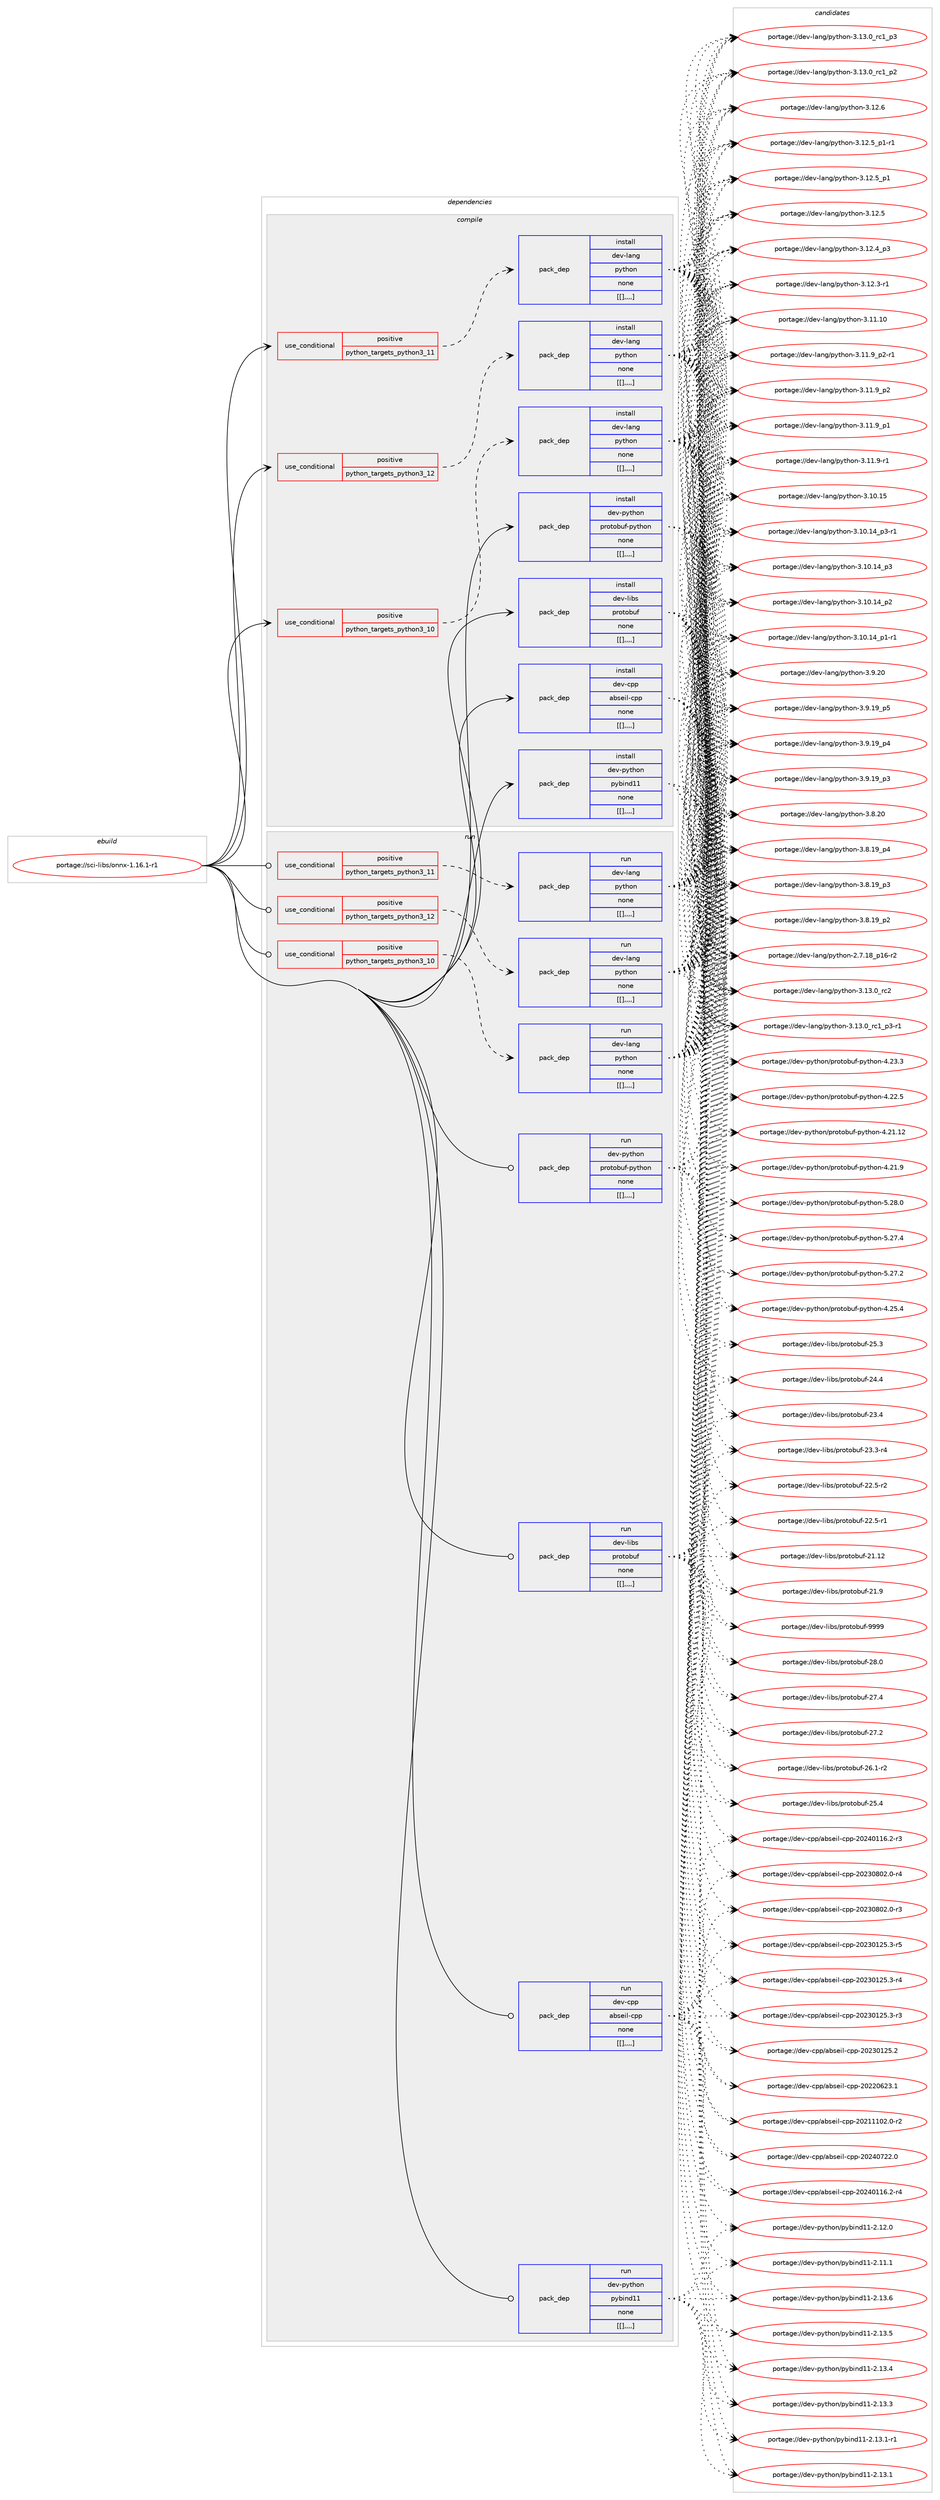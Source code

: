 digraph prolog {

# *************
# Graph options
# *************

newrank=true;
concentrate=true;
compound=true;
graph [rankdir=LR,fontname=Helvetica,fontsize=10,ranksep=1.5];#, ranksep=2.5, nodesep=0.2];
edge  [arrowhead=vee];
node  [fontname=Helvetica,fontsize=10];

# **********
# The ebuild
# **********

subgraph cluster_leftcol {
color=gray;
label=<<i>ebuild</i>>;
id [label="portage://sci-libs/onnx-1.16.1-r1", color=red, width=4, href="../sci-libs/onnx-1.16.1-r1.svg"];
}

# ****************
# The dependencies
# ****************

subgraph cluster_midcol {
color=gray;
label=<<i>dependencies</i>>;
subgraph cluster_compile {
fillcolor="#eeeeee";
style=filled;
label=<<i>compile</i>>;
subgraph cond110954 {
dependency420277 [label=<<TABLE BORDER="0" CELLBORDER="1" CELLSPACING="0" CELLPADDING="4"><TR><TD ROWSPAN="3" CELLPADDING="10">use_conditional</TD></TR><TR><TD>positive</TD></TR><TR><TD>python_targets_python3_10</TD></TR></TABLE>>, shape=none, color=red];
subgraph pack306315 {
dependency420278 [label=<<TABLE BORDER="0" CELLBORDER="1" CELLSPACING="0" CELLPADDING="4" WIDTH="220"><TR><TD ROWSPAN="6" CELLPADDING="30">pack_dep</TD></TR><TR><TD WIDTH="110">install</TD></TR><TR><TD>dev-lang</TD></TR><TR><TD>python</TD></TR><TR><TD>none</TD></TR><TR><TD>[[],,,,]</TD></TR></TABLE>>, shape=none, color=blue];
}
dependency420277:e -> dependency420278:w [weight=20,style="dashed",arrowhead="vee"];
}
id:e -> dependency420277:w [weight=20,style="solid",arrowhead="vee"];
subgraph cond110955 {
dependency420279 [label=<<TABLE BORDER="0" CELLBORDER="1" CELLSPACING="0" CELLPADDING="4"><TR><TD ROWSPAN="3" CELLPADDING="10">use_conditional</TD></TR><TR><TD>positive</TD></TR><TR><TD>python_targets_python3_11</TD></TR></TABLE>>, shape=none, color=red];
subgraph pack306316 {
dependency420280 [label=<<TABLE BORDER="0" CELLBORDER="1" CELLSPACING="0" CELLPADDING="4" WIDTH="220"><TR><TD ROWSPAN="6" CELLPADDING="30">pack_dep</TD></TR><TR><TD WIDTH="110">install</TD></TR><TR><TD>dev-lang</TD></TR><TR><TD>python</TD></TR><TR><TD>none</TD></TR><TR><TD>[[],,,,]</TD></TR></TABLE>>, shape=none, color=blue];
}
dependency420279:e -> dependency420280:w [weight=20,style="dashed",arrowhead="vee"];
}
id:e -> dependency420279:w [weight=20,style="solid",arrowhead="vee"];
subgraph cond110956 {
dependency420281 [label=<<TABLE BORDER="0" CELLBORDER="1" CELLSPACING="0" CELLPADDING="4"><TR><TD ROWSPAN="3" CELLPADDING="10">use_conditional</TD></TR><TR><TD>positive</TD></TR><TR><TD>python_targets_python3_12</TD></TR></TABLE>>, shape=none, color=red];
subgraph pack306317 {
dependency420282 [label=<<TABLE BORDER="0" CELLBORDER="1" CELLSPACING="0" CELLPADDING="4" WIDTH="220"><TR><TD ROWSPAN="6" CELLPADDING="30">pack_dep</TD></TR><TR><TD WIDTH="110">install</TD></TR><TR><TD>dev-lang</TD></TR><TR><TD>python</TD></TR><TR><TD>none</TD></TR><TR><TD>[[],,,,]</TD></TR></TABLE>>, shape=none, color=blue];
}
dependency420281:e -> dependency420282:w [weight=20,style="dashed",arrowhead="vee"];
}
id:e -> dependency420281:w [weight=20,style="solid",arrowhead="vee"];
subgraph pack306318 {
dependency420283 [label=<<TABLE BORDER="0" CELLBORDER="1" CELLSPACING="0" CELLPADDING="4" WIDTH="220"><TR><TD ROWSPAN="6" CELLPADDING="30">pack_dep</TD></TR><TR><TD WIDTH="110">install</TD></TR><TR><TD>dev-cpp</TD></TR><TR><TD>abseil-cpp</TD></TR><TR><TD>none</TD></TR><TR><TD>[[],,,,]</TD></TR></TABLE>>, shape=none, color=blue];
}
id:e -> dependency420283:w [weight=20,style="solid",arrowhead="vee"];
subgraph pack306319 {
dependency420284 [label=<<TABLE BORDER="0" CELLBORDER="1" CELLSPACING="0" CELLPADDING="4" WIDTH="220"><TR><TD ROWSPAN="6" CELLPADDING="30">pack_dep</TD></TR><TR><TD WIDTH="110">install</TD></TR><TR><TD>dev-libs</TD></TR><TR><TD>protobuf</TD></TR><TR><TD>none</TD></TR><TR><TD>[[],,,,]</TD></TR></TABLE>>, shape=none, color=blue];
}
id:e -> dependency420284:w [weight=20,style="solid",arrowhead="vee"];
subgraph pack306320 {
dependency420285 [label=<<TABLE BORDER="0" CELLBORDER="1" CELLSPACING="0" CELLPADDING="4" WIDTH="220"><TR><TD ROWSPAN="6" CELLPADDING="30">pack_dep</TD></TR><TR><TD WIDTH="110">install</TD></TR><TR><TD>dev-python</TD></TR><TR><TD>protobuf-python</TD></TR><TR><TD>none</TD></TR><TR><TD>[[],,,,]</TD></TR></TABLE>>, shape=none, color=blue];
}
id:e -> dependency420285:w [weight=20,style="solid",arrowhead="vee"];
subgraph pack306321 {
dependency420286 [label=<<TABLE BORDER="0" CELLBORDER="1" CELLSPACING="0" CELLPADDING="4" WIDTH="220"><TR><TD ROWSPAN="6" CELLPADDING="30">pack_dep</TD></TR><TR><TD WIDTH="110">install</TD></TR><TR><TD>dev-python</TD></TR><TR><TD>pybind11</TD></TR><TR><TD>none</TD></TR><TR><TD>[[],,,,]</TD></TR></TABLE>>, shape=none, color=blue];
}
id:e -> dependency420286:w [weight=20,style="solid",arrowhead="vee"];
}
subgraph cluster_compileandrun {
fillcolor="#eeeeee";
style=filled;
label=<<i>compile and run</i>>;
}
subgraph cluster_run {
fillcolor="#eeeeee";
style=filled;
label=<<i>run</i>>;
subgraph cond110957 {
dependency420287 [label=<<TABLE BORDER="0" CELLBORDER="1" CELLSPACING="0" CELLPADDING="4"><TR><TD ROWSPAN="3" CELLPADDING="10">use_conditional</TD></TR><TR><TD>positive</TD></TR><TR><TD>python_targets_python3_10</TD></TR></TABLE>>, shape=none, color=red];
subgraph pack306322 {
dependency420288 [label=<<TABLE BORDER="0" CELLBORDER="1" CELLSPACING="0" CELLPADDING="4" WIDTH="220"><TR><TD ROWSPAN="6" CELLPADDING="30">pack_dep</TD></TR><TR><TD WIDTH="110">run</TD></TR><TR><TD>dev-lang</TD></TR><TR><TD>python</TD></TR><TR><TD>none</TD></TR><TR><TD>[[],,,,]</TD></TR></TABLE>>, shape=none, color=blue];
}
dependency420287:e -> dependency420288:w [weight=20,style="dashed",arrowhead="vee"];
}
id:e -> dependency420287:w [weight=20,style="solid",arrowhead="odot"];
subgraph cond110958 {
dependency420289 [label=<<TABLE BORDER="0" CELLBORDER="1" CELLSPACING="0" CELLPADDING="4"><TR><TD ROWSPAN="3" CELLPADDING="10">use_conditional</TD></TR><TR><TD>positive</TD></TR><TR><TD>python_targets_python3_11</TD></TR></TABLE>>, shape=none, color=red];
subgraph pack306323 {
dependency420290 [label=<<TABLE BORDER="0" CELLBORDER="1" CELLSPACING="0" CELLPADDING="4" WIDTH="220"><TR><TD ROWSPAN="6" CELLPADDING="30">pack_dep</TD></TR><TR><TD WIDTH="110">run</TD></TR><TR><TD>dev-lang</TD></TR><TR><TD>python</TD></TR><TR><TD>none</TD></TR><TR><TD>[[],,,,]</TD></TR></TABLE>>, shape=none, color=blue];
}
dependency420289:e -> dependency420290:w [weight=20,style="dashed",arrowhead="vee"];
}
id:e -> dependency420289:w [weight=20,style="solid",arrowhead="odot"];
subgraph cond110959 {
dependency420291 [label=<<TABLE BORDER="0" CELLBORDER="1" CELLSPACING="0" CELLPADDING="4"><TR><TD ROWSPAN="3" CELLPADDING="10">use_conditional</TD></TR><TR><TD>positive</TD></TR><TR><TD>python_targets_python3_12</TD></TR></TABLE>>, shape=none, color=red];
subgraph pack306324 {
dependency420292 [label=<<TABLE BORDER="0" CELLBORDER="1" CELLSPACING="0" CELLPADDING="4" WIDTH="220"><TR><TD ROWSPAN="6" CELLPADDING="30">pack_dep</TD></TR><TR><TD WIDTH="110">run</TD></TR><TR><TD>dev-lang</TD></TR><TR><TD>python</TD></TR><TR><TD>none</TD></TR><TR><TD>[[],,,,]</TD></TR></TABLE>>, shape=none, color=blue];
}
dependency420291:e -> dependency420292:w [weight=20,style="dashed",arrowhead="vee"];
}
id:e -> dependency420291:w [weight=20,style="solid",arrowhead="odot"];
subgraph pack306325 {
dependency420293 [label=<<TABLE BORDER="0" CELLBORDER="1" CELLSPACING="0" CELLPADDING="4" WIDTH="220"><TR><TD ROWSPAN="6" CELLPADDING="30">pack_dep</TD></TR><TR><TD WIDTH="110">run</TD></TR><TR><TD>dev-cpp</TD></TR><TR><TD>abseil-cpp</TD></TR><TR><TD>none</TD></TR><TR><TD>[[],,,,]</TD></TR></TABLE>>, shape=none, color=blue];
}
id:e -> dependency420293:w [weight=20,style="solid",arrowhead="odot"];
subgraph pack306326 {
dependency420294 [label=<<TABLE BORDER="0" CELLBORDER="1" CELLSPACING="0" CELLPADDING="4" WIDTH="220"><TR><TD ROWSPAN="6" CELLPADDING="30">pack_dep</TD></TR><TR><TD WIDTH="110">run</TD></TR><TR><TD>dev-libs</TD></TR><TR><TD>protobuf</TD></TR><TR><TD>none</TD></TR><TR><TD>[[],,,,]</TD></TR></TABLE>>, shape=none, color=blue];
}
id:e -> dependency420294:w [weight=20,style="solid",arrowhead="odot"];
subgraph pack306327 {
dependency420295 [label=<<TABLE BORDER="0" CELLBORDER="1" CELLSPACING="0" CELLPADDING="4" WIDTH="220"><TR><TD ROWSPAN="6" CELLPADDING="30">pack_dep</TD></TR><TR><TD WIDTH="110">run</TD></TR><TR><TD>dev-python</TD></TR><TR><TD>protobuf-python</TD></TR><TR><TD>none</TD></TR><TR><TD>[[],,,,]</TD></TR></TABLE>>, shape=none, color=blue];
}
id:e -> dependency420295:w [weight=20,style="solid",arrowhead="odot"];
subgraph pack306328 {
dependency420296 [label=<<TABLE BORDER="0" CELLBORDER="1" CELLSPACING="0" CELLPADDING="4" WIDTH="220"><TR><TD ROWSPAN="6" CELLPADDING="30">pack_dep</TD></TR><TR><TD WIDTH="110">run</TD></TR><TR><TD>dev-python</TD></TR><TR><TD>pybind11</TD></TR><TR><TD>none</TD></TR><TR><TD>[[],,,,]</TD></TR></TABLE>>, shape=none, color=blue];
}
id:e -> dependency420296:w [weight=20,style="solid",arrowhead="odot"];
}
}

# **************
# The candidates
# **************

subgraph cluster_choices {
rank=same;
color=gray;
label=<<i>candidates</i>>;

subgraph choice306315 {
color=black;
nodesep=1;
choice10010111845108971101034711212111610411111045514649514648951149950 [label="portage://dev-lang/python-3.13.0_rc2", color=red, width=4,href="../dev-lang/python-3.13.0_rc2.svg"];
choice1001011184510897110103471121211161041111104551464951464895114994995112514511449 [label="portage://dev-lang/python-3.13.0_rc1_p3-r1", color=red, width=4,href="../dev-lang/python-3.13.0_rc1_p3-r1.svg"];
choice100101118451089711010347112121116104111110455146495146489511499499511251 [label="portage://dev-lang/python-3.13.0_rc1_p3", color=red, width=4,href="../dev-lang/python-3.13.0_rc1_p3.svg"];
choice100101118451089711010347112121116104111110455146495146489511499499511250 [label="portage://dev-lang/python-3.13.0_rc1_p2", color=red, width=4,href="../dev-lang/python-3.13.0_rc1_p2.svg"];
choice10010111845108971101034711212111610411111045514649504654 [label="portage://dev-lang/python-3.12.6", color=red, width=4,href="../dev-lang/python-3.12.6.svg"];
choice1001011184510897110103471121211161041111104551464950465395112494511449 [label="portage://dev-lang/python-3.12.5_p1-r1", color=red, width=4,href="../dev-lang/python-3.12.5_p1-r1.svg"];
choice100101118451089711010347112121116104111110455146495046539511249 [label="portage://dev-lang/python-3.12.5_p1", color=red, width=4,href="../dev-lang/python-3.12.5_p1.svg"];
choice10010111845108971101034711212111610411111045514649504653 [label="portage://dev-lang/python-3.12.5", color=red, width=4,href="../dev-lang/python-3.12.5.svg"];
choice100101118451089711010347112121116104111110455146495046529511251 [label="portage://dev-lang/python-3.12.4_p3", color=red, width=4,href="../dev-lang/python-3.12.4_p3.svg"];
choice100101118451089711010347112121116104111110455146495046514511449 [label="portage://dev-lang/python-3.12.3-r1", color=red, width=4,href="../dev-lang/python-3.12.3-r1.svg"];
choice1001011184510897110103471121211161041111104551464949464948 [label="portage://dev-lang/python-3.11.10", color=red, width=4,href="../dev-lang/python-3.11.10.svg"];
choice1001011184510897110103471121211161041111104551464949465795112504511449 [label="portage://dev-lang/python-3.11.9_p2-r1", color=red, width=4,href="../dev-lang/python-3.11.9_p2-r1.svg"];
choice100101118451089711010347112121116104111110455146494946579511250 [label="portage://dev-lang/python-3.11.9_p2", color=red, width=4,href="../dev-lang/python-3.11.9_p2.svg"];
choice100101118451089711010347112121116104111110455146494946579511249 [label="portage://dev-lang/python-3.11.9_p1", color=red, width=4,href="../dev-lang/python-3.11.9_p1.svg"];
choice100101118451089711010347112121116104111110455146494946574511449 [label="portage://dev-lang/python-3.11.9-r1", color=red, width=4,href="../dev-lang/python-3.11.9-r1.svg"];
choice1001011184510897110103471121211161041111104551464948464953 [label="portage://dev-lang/python-3.10.15", color=red, width=4,href="../dev-lang/python-3.10.15.svg"];
choice100101118451089711010347112121116104111110455146494846495295112514511449 [label="portage://dev-lang/python-3.10.14_p3-r1", color=red, width=4,href="../dev-lang/python-3.10.14_p3-r1.svg"];
choice10010111845108971101034711212111610411111045514649484649529511251 [label="portage://dev-lang/python-3.10.14_p3", color=red, width=4,href="../dev-lang/python-3.10.14_p3.svg"];
choice10010111845108971101034711212111610411111045514649484649529511250 [label="portage://dev-lang/python-3.10.14_p2", color=red, width=4,href="../dev-lang/python-3.10.14_p2.svg"];
choice100101118451089711010347112121116104111110455146494846495295112494511449 [label="portage://dev-lang/python-3.10.14_p1-r1", color=red, width=4,href="../dev-lang/python-3.10.14_p1-r1.svg"];
choice10010111845108971101034711212111610411111045514657465048 [label="portage://dev-lang/python-3.9.20", color=red, width=4,href="../dev-lang/python-3.9.20.svg"];
choice100101118451089711010347112121116104111110455146574649579511253 [label="portage://dev-lang/python-3.9.19_p5", color=red, width=4,href="../dev-lang/python-3.9.19_p5.svg"];
choice100101118451089711010347112121116104111110455146574649579511252 [label="portage://dev-lang/python-3.9.19_p4", color=red, width=4,href="../dev-lang/python-3.9.19_p4.svg"];
choice100101118451089711010347112121116104111110455146574649579511251 [label="portage://dev-lang/python-3.9.19_p3", color=red, width=4,href="../dev-lang/python-3.9.19_p3.svg"];
choice10010111845108971101034711212111610411111045514656465048 [label="portage://dev-lang/python-3.8.20", color=red, width=4,href="../dev-lang/python-3.8.20.svg"];
choice100101118451089711010347112121116104111110455146564649579511252 [label="portage://dev-lang/python-3.8.19_p4", color=red, width=4,href="../dev-lang/python-3.8.19_p4.svg"];
choice100101118451089711010347112121116104111110455146564649579511251 [label="portage://dev-lang/python-3.8.19_p3", color=red, width=4,href="../dev-lang/python-3.8.19_p3.svg"];
choice100101118451089711010347112121116104111110455146564649579511250 [label="portage://dev-lang/python-3.8.19_p2", color=red, width=4,href="../dev-lang/python-3.8.19_p2.svg"];
choice100101118451089711010347112121116104111110455046554649569511249544511450 [label="portage://dev-lang/python-2.7.18_p16-r2", color=red, width=4,href="../dev-lang/python-2.7.18_p16-r2.svg"];
dependency420278:e -> choice10010111845108971101034711212111610411111045514649514648951149950:w [style=dotted,weight="100"];
dependency420278:e -> choice1001011184510897110103471121211161041111104551464951464895114994995112514511449:w [style=dotted,weight="100"];
dependency420278:e -> choice100101118451089711010347112121116104111110455146495146489511499499511251:w [style=dotted,weight="100"];
dependency420278:e -> choice100101118451089711010347112121116104111110455146495146489511499499511250:w [style=dotted,weight="100"];
dependency420278:e -> choice10010111845108971101034711212111610411111045514649504654:w [style=dotted,weight="100"];
dependency420278:e -> choice1001011184510897110103471121211161041111104551464950465395112494511449:w [style=dotted,weight="100"];
dependency420278:e -> choice100101118451089711010347112121116104111110455146495046539511249:w [style=dotted,weight="100"];
dependency420278:e -> choice10010111845108971101034711212111610411111045514649504653:w [style=dotted,weight="100"];
dependency420278:e -> choice100101118451089711010347112121116104111110455146495046529511251:w [style=dotted,weight="100"];
dependency420278:e -> choice100101118451089711010347112121116104111110455146495046514511449:w [style=dotted,weight="100"];
dependency420278:e -> choice1001011184510897110103471121211161041111104551464949464948:w [style=dotted,weight="100"];
dependency420278:e -> choice1001011184510897110103471121211161041111104551464949465795112504511449:w [style=dotted,weight="100"];
dependency420278:e -> choice100101118451089711010347112121116104111110455146494946579511250:w [style=dotted,weight="100"];
dependency420278:e -> choice100101118451089711010347112121116104111110455146494946579511249:w [style=dotted,weight="100"];
dependency420278:e -> choice100101118451089711010347112121116104111110455146494946574511449:w [style=dotted,weight="100"];
dependency420278:e -> choice1001011184510897110103471121211161041111104551464948464953:w [style=dotted,weight="100"];
dependency420278:e -> choice100101118451089711010347112121116104111110455146494846495295112514511449:w [style=dotted,weight="100"];
dependency420278:e -> choice10010111845108971101034711212111610411111045514649484649529511251:w [style=dotted,weight="100"];
dependency420278:e -> choice10010111845108971101034711212111610411111045514649484649529511250:w [style=dotted,weight="100"];
dependency420278:e -> choice100101118451089711010347112121116104111110455146494846495295112494511449:w [style=dotted,weight="100"];
dependency420278:e -> choice10010111845108971101034711212111610411111045514657465048:w [style=dotted,weight="100"];
dependency420278:e -> choice100101118451089711010347112121116104111110455146574649579511253:w [style=dotted,weight="100"];
dependency420278:e -> choice100101118451089711010347112121116104111110455146574649579511252:w [style=dotted,weight="100"];
dependency420278:e -> choice100101118451089711010347112121116104111110455146574649579511251:w [style=dotted,weight="100"];
dependency420278:e -> choice10010111845108971101034711212111610411111045514656465048:w [style=dotted,weight="100"];
dependency420278:e -> choice100101118451089711010347112121116104111110455146564649579511252:w [style=dotted,weight="100"];
dependency420278:e -> choice100101118451089711010347112121116104111110455146564649579511251:w [style=dotted,weight="100"];
dependency420278:e -> choice100101118451089711010347112121116104111110455146564649579511250:w [style=dotted,weight="100"];
dependency420278:e -> choice100101118451089711010347112121116104111110455046554649569511249544511450:w [style=dotted,weight="100"];
}
subgraph choice306316 {
color=black;
nodesep=1;
choice10010111845108971101034711212111610411111045514649514648951149950 [label="portage://dev-lang/python-3.13.0_rc2", color=red, width=4,href="../dev-lang/python-3.13.0_rc2.svg"];
choice1001011184510897110103471121211161041111104551464951464895114994995112514511449 [label="portage://dev-lang/python-3.13.0_rc1_p3-r1", color=red, width=4,href="../dev-lang/python-3.13.0_rc1_p3-r1.svg"];
choice100101118451089711010347112121116104111110455146495146489511499499511251 [label="portage://dev-lang/python-3.13.0_rc1_p3", color=red, width=4,href="../dev-lang/python-3.13.0_rc1_p3.svg"];
choice100101118451089711010347112121116104111110455146495146489511499499511250 [label="portage://dev-lang/python-3.13.0_rc1_p2", color=red, width=4,href="../dev-lang/python-3.13.0_rc1_p2.svg"];
choice10010111845108971101034711212111610411111045514649504654 [label="portage://dev-lang/python-3.12.6", color=red, width=4,href="../dev-lang/python-3.12.6.svg"];
choice1001011184510897110103471121211161041111104551464950465395112494511449 [label="portage://dev-lang/python-3.12.5_p1-r1", color=red, width=4,href="../dev-lang/python-3.12.5_p1-r1.svg"];
choice100101118451089711010347112121116104111110455146495046539511249 [label="portage://dev-lang/python-3.12.5_p1", color=red, width=4,href="../dev-lang/python-3.12.5_p1.svg"];
choice10010111845108971101034711212111610411111045514649504653 [label="portage://dev-lang/python-3.12.5", color=red, width=4,href="../dev-lang/python-3.12.5.svg"];
choice100101118451089711010347112121116104111110455146495046529511251 [label="portage://dev-lang/python-3.12.4_p3", color=red, width=4,href="../dev-lang/python-3.12.4_p3.svg"];
choice100101118451089711010347112121116104111110455146495046514511449 [label="portage://dev-lang/python-3.12.3-r1", color=red, width=4,href="../dev-lang/python-3.12.3-r1.svg"];
choice1001011184510897110103471121211161041111104551464949464948 [label="portage://dev-lang/python-3.11.10", color=red, width=4,href="../dev-lang/python-3.11.10.svg"];
choice1001011184510897110103471121211161041111104551464949465795112504511449 [label="portage://dev-lang/python-3.11.9_p2-r1", color=red, width=4,href="../dev-lang/python-3.11.9_p2-r1.svg"];
choice100101118451089711010347112121116104111110455146494946579511250 [label="portage://dev-lang/python-3.11.9_p2", color=red, width=4,href="../dev-lang/python-3.11.9_p2.svg"];
choice100101118451089711010347112121116104111110455146494946579511249 [label="portage://dev-lang/python-3.11.9_p1", color=red, width=4,href="../dev-lang/python-3.11.9_p1.svg"];
choice100101118451089711010347112121116104111110455146494946574511449 [label="portage://dev-lang/python-3.11.9-r1", color=red, width=4,href="../dev-lang/python-3.11.9-r1.svg"];
choice1001011184510897110103471121211161041111104551464948464953 [label="portage://dev-lang/python-3.10.15", color=red, width=4,href="../dev-lang/python-3.10.15.svg"];
choice100101118451089711010347112121116104111110455146494846495295112514511449 [label="portage://dev-lang/python-3.10.14_p3-r1", color=red, width=4,href="../dev-lang/python-3.10.14_p3-r1.svg"];
choice10010111845108971101034711212111610411111045514649484649529511251 [label="portage://dev-lang/python-3.10.14_p3", color=red, width=4,href="../dev-lang/python-3.10.14_p3.svg"];
choice10010111845108971101034711212111610411111045514649484649529511250 [label="portage://dev-lang/python-3.10.14_p2", color=red, width=4,href="../dev-lang/python-3.10.14_p2.svg"];
choice100101118451089711010347112121116104111110455146494846495295112494511449 [label="portage://dev-lang/python-3.10.14_p1-r1", color=red, width=4,href="../dev-lang/python-3.10.14_p1-r1.svg"];
choice10010111845108971101034711212111610411111045514657465048 [label="portage://dev-lang/python-3.9.20", color=red, width=4,href="../dev-lang/python-3.9.20.svg"];
choice100101118451089711010347112121116104111110455146574649579511253 [label="portage://dev-lang/python-3.9.19_p5", color=red, width=4,href="../dev-lang/python-3.9.19_p5.svg"];
choice100101118451089711010347112121116104111110455146574649579511252 [label="portage://dev-lang/python-3.9.19_p4", color=red, width=4,href="../dev-lang/python-3.9.19_p4.svg"];
choice100101118451089711010347112121116104111110455146574649579511251 [label="portage://dev-lang/python-3.9.19_p3", color=red, width=4,href="../dev-lang/python-3.9.19_p3.svg"];
choice10010111845108971101034711212111610411111045514656465048 [label="portage://dev-lang/python-3.8.20", color=red, width=4,href="../dev-lang/python-3.8.20.svg"];
choice100101118451089711010347112121116104111110455146564649579511252 [label="portage://dev-lang/python-3.8.19_p4", color=red, width=4,href="../dev-lang/python-3.8.19_p4.svg"];
choice100101118451089711010347112121116104111110455146564649579511251 [label="portage://dev-lang/python-3.8.19_p3", color=red, width=4,href="../dev-lang/python-3.8.19_p3.svg"];
choice100101118451089711010347112121116104111110455146564649579511250 [label="portage://dev-lang/python-3.8.19_p2", color=red, width=4,href="../dev-lang/python-3.8.19_p2.svg"];
choice100101118451089711010347112121116104111110455046554649569511249544511450 [label="portage://dev-lang/python-2.7.18_p16-r2", color=red, width=4,href="../dev-lang/python-2.7.18_p16-r2.svg"];
dependency420280:e -> choice10010111845108971101034711212111610411111045514649514648951149950:w [style=dotted,weight="100"];
dependency420280:e -> choice1001011184510897110103471121211161041111104551464951464895114994995112514511449:w [style=dotted,weight="100"];
dependency420280:e -> choice100101118451089711010347112121116104111110455146495146489511499499511251:w [style=dotted,weight="100"];
dependency420280:e -> choice100101118451089711010347112121116104111110455146495146489511499499511250:w [style=dotted,weight="100"];
dependency420280:e -> choice10010111845108971101034711212111610411111045514649504654:w [style=dotted,weight="100"];
dependency420280:e -> choice1001011184510897110103471121211161041111104551464950465395112494511449:w [style=dotted,weight="100"];
dependency420280:e -> choice100101118451089711010347112121116104111110455146495046539511249:w [style=dotted,weight="100"];
dependency420280:e -> choice10010111845108971101034711212111610411111045514649504653:w [style=dotted,weight="100"];
dependency420280:e -> choice100101118451089711010347112121116104111110455146495046529511251:w [style=dotted,weight="100"];
dependency420280:e -> choice100101118451089711010347112121116104111110455146495046514511449:w [style=dotted,weight="100"];
dependency420280:e -> choice1001011184510897110103471121211161041111104551464949464948:w [style=dotted,weight="100"];
dependency420280:e -> choice1001011184510897110103471121211161041111104551464949465795112504511449:w [style=dotted,weight="100"];
dependency420280:e -> choice100101118451089711010347112121116104111110455146494946579511250:w [style=dotted,weight="100"];
dependency420280:e -> choice100101118451089711010347112121116104111110455146494946579511249:w [style=dotted,weight="100"];
dependency420280:e -> choice100101118451089711010347112121116104111110455146494946574511449:w [style=dotted,weight="100"];
dependency420280:e -> choice1001011184510897110103471121211161041111104551464948464953:w [style=dotted,weight="100"];
dependency420280:e -> choice100101118451089711010347112121116104111110455146494846495295112514511449:w [style=dotted,weight="100"];
dependency420280:e -> choice10010111845108971101034711212111610411111045514649484649529511251:w [style=dotted,weight="100"];
dependency420280:e -> choice10010111845108971101034711212111610411111045514649484649529511250:w [style=dotted,weight="100"];
dependency420280:e -> choice100101118451089711010347112121116104111110455146494846495295112494511449:w [style=dotted,weight="100"];
dependency420280:e -> choice10010111845108971101034711212111610411111045514657465048:w [style=dotted,weight="100"];
dependency420280:e -> choice100101118451089711010347112121116104111110455146574649579511253:w [style=dotted,weight="100"];
dependency420280:e -> choice100101118451089711010347112121116104111110455146574649579511252:w [style=dotted,weight="100"];
dependency420280:e -> choice100101118451089711010347112121116104111110455146574649579511251:w [style=dotted,weight="100"];
dependency420280:e -> choice10010111845108971101034711212111610411111045514656465048:w [style=dotted,weight="100"];
dependency420280:e -> choice100101118451089711010347112121116104111110455146564649579511252:w [style=dotted,weight="100"];
dependency420280:e -> choice100101118451089711010347112121116104111110455146564649579511251:w [style=dotted,weight="100"];
dependency420280:e -> choice100101118451089711010347112121116104111110455146564649579511250:w [style=dotted,weight="100"];
dependency420280:e -> choice100101118451089711010347112121116104111110455046554649569511249544511450:w [style=dotted,weight="100"];
}
subgraph choice306317 {
color=black;
nodesep=1;
choice10010111845108971101034711212111610411111045514649514648951149950 [label="portage://dev-lang/python-3.13.0_rc2", color=red, width=4,href="../dev-lang/python-3.13.0_rc2.svg"];
choice1001011184510897110103471121211161041111104551464951464895114994995112514511449 [label="portage://dev-lang/python-3.13.0_rc1_p3-r1", color=red, width=4,href="../dev-lang/python-3.13.0_rc1_p3-r1.svg"];
choice100101118451089711010347112121116104111110455146495146489511499499511251 [label="portage://dev-lang/python-3.13.0_rc1_p3", color=red, width=4,href="../dev-lang/python-3.13.0_rc1_p3.svg"];
choice100101118451089711010347112121116104111110455146495146489511499499511250 [label="portage://dev-lang/python-3.13.0_rc1_p2", color=red, width=4,href="../dev-lang/python-3.13.0_rc1_p2.svg"];
choice10010111845108971101034711212111610411111045514649504654 [label="portage://dev-lang/python-3.12.6", color=red, width=4,href="../dev-lang/python-3.12.6.svg"];
choice1001011184510897110103471121211161041111104551464950465395112494511449 [label="portage://dev-lang/python-3.12.5_p1-r1", color=red, width=4,href="../dev-lang/python-3.12.5_p1-r1.svg"];
choice100101118451089711010347112121116104111110455146495046539511249 [label="portage://dev-lang/python-3.12.5_p1", color=red, width=4,href="../dev-lang/python-3.12.5_p1.svg"];
choice10010111845108971101034711212111610411111045514649504653 [label="portage://dev-lang/python-3.12.5", color=red, width=4,href="../dev-lang/python-3.12.5.svg"];
choice100101118451089711010347112121116104111110455146495046529511251 [label="portage://dev-lang/python-3.12.4_p3", color=red, width=4,href="../dev-lang/python-3.12.4_p3.svg"];
choice100101118451089711010347112121116104111110455146495046514511449 [label="portage://dev-lang/python-3.12.3-r1", color=red, width=4,href="../dev-lang/python-3.12.3-r1.svg"];
choice1001011184510897110103471121211161041111104551464949464948 [label="portage://dev-lang/python-3.11.10", color=red, width=4,href="../dev-lang/python-3.11.10.svg"];
choice1001011184510897110103471121211161041111104551464949465795112504511449 [label="portage://dev-lang/python-3.11.9_p2-r1", color=red, width=4,href="../dev-lang/python-3.11.9_p2-r1.svg"];
choice100101118451089711010347112121116104111110455146494946579511250 [label="portage://dev-lang/python-3.11.9_p2", color=red, width=4,href="../dev-lang/python-3.11.9_p2.svg"];
choice100101118451089711010347112121116104111110455146494946579511249 [label="portage://dev-lang/python-3.11.9_p1", color=red, width=4,href="../dev-lang/python-3.11.9_p1.svg"];
choice100101118451089711010347112121116104111110455146494946574511449 [label="portage://dev-lang/python-3.11.9-r1", color=red, width=4,href="../dev-lang/python-3.11.9-r1.svg"];
choice1001011184510897110103471121211161041111104551464948464953 [label="portage://dev-lang/python-3.10.15", color=red, width=4,href="../dev-lang/python-3.10.15.svg"];
choice100101118451089711010347112121116104111110455146494846495295112514511449 [label="portage://dev-lang/python-3.10.14_p3-r1", color=red, width=4,href="../dev-lang/python-3.10.14_p3-r1.svg"];
choice10010111845108971101034711212111610411111045514649484649529511251 [label="portage://dev-lang/python-3.10.14_p3", color=red, width=4,href="../dev-lang/python-3.10.14_p3.svg"];
choice10010111845108971101034711212111610411111045514649484649529511250 [label="portage://dev-lang/python-3.10.14_p2", color=red, width=4,href="../dev-lang/python-3.10.14_p2.svg"];
choice100101118451089711010347112121116104111110455146494846495295112494511449 [label="portage://dev-lang/python-3.10.14_p1-r1", color=red, width=4,href="../dev-lang/python-3.10.14_p1-r1.svg"];
choice10010111845108971101034711212111610411111045514657465048 [label="portage://dev-lang/python-3.9.20", color=red, width=4,href="../dev-lang/python-3.9.20.svg"];
choice100101118451089711010347112121116104111110455146574649579511253 [label="portage://dev-lang/python-3.9.19_p5", color=red, width=4,href="../dev-lang/python-3.9.19_p5.svg"];
choice100101118451089711010347112121116104111110455146574649579511252 [label="portage://dev-lang/python-3.9.19_p4", color=red, width=4,href="../dev-lang/python-3.9.19_p4.svg"];
choice100101118451089711010347112121116104111110455146574649579511251 [label="portage://dev-lang/python-3.9.19_p3", color=red, width=4,href="../dev-lang/python-3.9.19_p3.svg"];
choice10010111845108971101034711212111610411111045514656465048 [label="portage://dev-lang/python-3.8.20", color=red, width=4,href="../dev-lang/python-3.8.20.svg"];
choice100101118451089711010347112121116104111110455146564649579511252 [label="portage://dev-lang/python-3.8.19_p4", color=red, width=4,href="../dev-lang/python-3.8.19_p4.svg"];
choice100101118451089711010347112121116104111110455146564649579511251 [label="portage://dev-lang/python-3.8.19_p3", color=red, width=4,href="../dev-lang/python-3.8.19_p3.svg"];
choice100101118451089711010347112121116104111110455146564649579511250 [label="portage://dev-lang/python-3.8.19_p2", color=red, width=4,href="../dev-lang/python-3.8.19_p2.svg"];
choice100101118451089711010347112121116104111110455046554649569511249544511450 [label="portage://dev-lang/python-2.7.18_p16-r2", color=red, width=4,href="../dev-lang/python-2.7.18_p16-r2.svg"];
dependency420282:e -> choice10010111845108971101034711212111610411111045514649514648951149950:w [style=dotted,weight="100"];
dependency420282:e -> choice1001011184510897110103471121211161041111104551464951464895114994995112514511449:w [style=dotted,weight="100"];
dependency420282:e -> choice100101118451089711010347112121116104111110455146495146489511499499511251:w [style=dotted,weight="100"];
dependency420282:e -> choice100101118451089711010347112121116104111110455146495146489511499499511250:w [style=dotted,weight="100"];
dependency420282:e -> choice10010111845108971101034711212111610411111045514649504654:w [style=dotted,weight="100"];
dependency420282:e -> choice1001011184510897110103471121211161041111104551464950465395112494511449:w [style=dotted,weight="100"];
dependency420282:e -> choice100101118451089711010347112121116104111110455146495046539511249:w [style=dotted,weight="100"];
dependency420282:e -> choice10010111845108971101034711212111610411111045514649504653:w [style=dotted,weight="100"];
dependency420282:e -> choice100101118451089711010347112121116104111110455146495046529511251:w [style=dotted,weight="100"];
dependency420282:e -> choice100101118451089711010347112121116104111110455146495046514511449:w [style=dotted,weight="100"];
dependency420282:e -> choice1001011184510897110103471121211161041111104551464949464948:w [style=dotted,weight="100"];
dependency420282:e -> choice1001011184510897110103471121211161041111104551464949465795112504511449:w [style=dotted,weight="100"];
dependency420282:e -> choice100101118451089711010347112121116104111110455146494946579511250:w [style=dotted,weight="100"];
dependency420282:e -> choice100101118451089711010347112121116104111110455146494946579511249:w [style=dotted,weight="100"];
dependency420282:e -> choice100101118451089711010347112121116104111110455146494946574511449:w [style=dotted,weight="100"];
dependency420282:e -> choice1001011184510897110103471121211161041111104551464948464953:w [style=dotted,weight="100"];
dependency420282:e -> choice100101118451089711010347112121116104111110455146494846495295112514511449:w [style=dotted,weight="100"];
dependency420282:e -> choice10010111845108971101034711212111610411111045514649484649529511251:w [style=dotted,weight="100"];
dependency420282:e -> choice10010111845108971101034711212111610411111045514649484649529511250:w [style=dotted,weight="100"];
dependency420282:e -> choice100101118451089711010347112121116104111110455146494846495295112494511449:w [style=dotted,weight="100"];
dependency420282:e -> choice10010111845108971101034711212111610411111045514657465048:w [style=dotted,weight="100"];
dependency420282:e -> choice100101118451089711010347112121116104111110455146574649579511253:w [style=dotted,weight="100"];
dependency420282:e -> choice100101118451089711010347112121116104111110455146574649579511252:w [style=dotted,weight="100"];
dependency420282:e -> choice100101118451089711010347112121116104111110455146574649579511251:w [style=dotted,weight="100"];
dependency420282:e -> choice10010111845108971101034711212111610411111045514656465048:w [style=dotted,weight="100"];
dependency420282:e -> choice100101118451089711010347112121116104111110455146564649579511252:w [style=dotted,weight="100"];
dependency420282:e -> choice100101118451089711010347112121116104111110455146564649579511251:w [style=dotted,weight="100"];
dependency420282:e -> choice100101118451089711010347112121116104111110455146564649579511250:w [style=dotted,weight="100"];
dependency420282:e -> choice100101118451089711010347112121116104111110455046554649569511249544511450:w [style=dotted,weight="100"];
}
subgraph choice306318 {
color=black;
nodesep=1;
choice100101118459911211247979811510110510845991121124550485052485550504648 [label="portage://dev-cpp/abseil-cpp-20240722.0", color=red, width=4,href="../dev-cpp/abseil-cpp-20240722.0.svg"];
choice1001011184599112112479798115101105108459911211245504850524849495446504511452 [label="portage://dev-cpp/abseil-cpp-20240116.2-r4", color=red, width=4,href="../dev-cpp/abseil-cpp-20240116.2-r4.svg"];
choice1001011184599112112479798115101105108459911211245504850524849495446504511451 [label="portage://dev-cpp/abseil-cpp-20240116.2-r3", color=red, width=4,href="../dev-cpp/abseil-cpp-20240116.2-r3.svg"];
choice1001011184599112112479798115101105108459911211245504850514856485046484511452 [label="portage://dev-cpp/abseil-cpp-20230802.0-r4", color=red, width=4,href="../dev-cpp/abseil-cpp-20230802.0-r4.svg"];
choice1001011184599112112479798115101105108459911211245504850514856485046484511451 [label="portage://dev-cpp/abseil-cpp-20230802.0-r3", color=red, width=4,href="../dev-cpp/abseil-cpp-20230802.0-r3.svg"];
choice1001011184599112112479798115101105108459911211245504850514849505346514511453 [label="portage://dev-cpp/abseil-cpp-20230125.3-r5", color=red, width=4,href="../dev-cpp/abseil-cpp-20230125.3-r5.svg"];
choice1001011184599112112479798115101105108459911211245504850514849505346514511452 [label="portage://dev-cpp/abseil-cpp-20230125.3-r4", color=red, width=4,href="../dev-cpp/abseil-cpp-20230125.3-r4.svg"];
choice1001011184599112112479798115101105108459911211245504850514849505346514511451 [label="portage://dev-cpp/abseil-cpp-20230125.3-r3", color=red, width=4,href="../dev-cpp/abseil-cpp-20230125.3-r3.svg"];
choice100101118459911211247979811510110510845991121124550485051484950534650 [label="portage://dev-cpp/abseil-cpp-20230125.2", color=red, width=4,href="../dev-cpp/abseil-cpp-20230125.2.svg"];
choice100101118459911211247979811510110510845991121124550485050485450514649 [label="portage://dev-cpp/abseil-cpp-20220623.1", color=red, width=4,href="../dev-cpp/abseil-cpp-20220623.1.svg"];
choice1001011184599112112479798115101105108459911211245504850494949485046484511450 [label="portage://dev-cpp/abseil-cpp-20211102.0-r2", color=red, width=4,href="../dev-cpp/abseil-cpp-20211102.0-r2.svg"];
dependency420283:e -> choice100101118459911211247979811510110510845991121124550485052485550504648:w [style=dotted,weight="100"];
dependency420283:e -> choice1001011184599112112479798115101105108459911211245504850524849495446504511452:w [style=dotted,weight="100"];
dependency420283:e -> choice1001011184599112112479798115101105108459911211245504850524849495446504511451:w [style=dotted,weight="100"];
dependency420283:e -> choice1001011184599112112479798115101105108459911211245504850514856485046484511452:w [style=dotted,weight="100"];
dependency420283:e -> choice1001011184599112112479798115101105108459911211245504850514856485046484511451:w [style=dotted,weight="100"];
dependency420283:e -> choice1001011184599112112479798115101105108459911211245504850514849505346514511453:w [style=dotted,weight="100"];
dependency420283:e -> choice1001011184599112112479798115101105108459911211245504850514849505346514511452:w [style=dotted,weight="100"];
dependency420283:e -> choice1001011184599112112479798115101105108459911211245504850514849505346514511451:w [style=dotted,weight="100"];
dependency420283:e -> choice100101118459911211247979811510110510845991121124550485051484950534650:w [style=dotted,weight="100"];
dependency420283:e -> choice100101118459911211247979811510110510845991121124550485050485450514649:w [style=dotted,weight="100"];
dependency420283:e -> choice1001011184599112112479798115101105108459911211245504850494949485046484511450:w [style=dotted,weight="100"];
}
subgraph choice306319 {
color=black;
nodesep=1;
choice100101118451081059811547112114111116111981171024557575757 [label="portage://dev-libs/protobuf-9999", color=red, width=4,href="../dev-libs/protobuf-9999.svg"];
choice100101118451081059811547112114111116111981171024550564648 [label="portage://dev-libs/protobuf-28.0", color=red, width=4,href="../dev-libs/protobuf-28.0.svg"];
choice100101118451081059811547112114111116111981171024550554652 [label="portage://dev-libs/protobuf-27.4", color=red, width=4,href="../dev-libs/protobuf-27.4.svg"];
choice100101118451081059811547112114111116111981171024550554650 [label="portage://dev-libs/protobuf-27.2", color=red, width=4,href="../dev-libs/protobuf-27.2.svg"];
choice1001011184510810598115471121141111161119811710245505446494511450 [label="portage://dev-libs/protobuf-26.1-r2", color=red, width=4,href="../dev-libs/protobuf-26.1-r2.svg"];
choice100101118451081059811547112114111116111981171024550534652 [label="portage://dev-libs/protobuf-25.4", color=red, width=4,href="../dev-libs/protobuf-25.4.svg"];
choice100101118451081059811547112114111116111981171024550534651 [label="portage://dev-libs/protobuf-25.3", color=red, width=4,href="../dev-libs/protobuf-25.3.svg"];
choice100101118451081059811547112114111116111981171024550524652 [label="portage://dev-libs/protobuf-24.4", color=red, width=4,href="../dev-libs/protobuf-24.4.svg"];
choice100101118451081059811547112114111116111981171024550514652 [label="portage://dev-libs/protobuf-23.4", color=red, width=4,href="../dev-libs/protobuf-23.4.svg"];
choice1001011184510810598115471121141111161119811710245505146514511452 [label="portage://dev-libs/protobuf-23.3-r4", color=red, width=4,href="../dev-libs/protobuf-23.3-r4.svg"];
choice1001011184510810598115471121141111161119811710245505046534511450 [label="portage://dev-libs/protobuf-22.5-r2", color=red, width=4,href="../dev-libs/protobuf-22.5-r2.svg"];
choice1001011184510810598115471121141111161119811710245505046534511449 [label="portage://dev-libs/protobuf-22.5-r1", color=red, width=4,href="../dev-libs/protobuf-22.5-r1.svg"];
choice10010111845108105981154711211411111611198117102455049464950 [label="portage://dev-libs/protobuf-21.12", color=red, width=4,href="../dev-libs/protobuf-21.12.svg"];
choice100101118451081059811547112114111116111981171024550494657 [label="portage://dev-libs/protobuf-21.9", color=red, width=4,href="../dev-libs/protobuf-21.9.svg"];
dependency420284:e -> choice100101118451081059811547112114111116111981171024557575757:w [style=dotted,weight="100"];
dependency420284:e -> choice100101118451081059811547112114111116111981171024550564648:w [style=dotted,weight="100"];
dependency420284:e -> choice100101118451081059811547112114111116111981171024550554652:w [style=dotted,weight="100"];
dependency420284:e -> choice100101118451081059811547112114111116111981171024550554650:w [style=dotted,weight="100"];
dependency420284:e -> choice1001011184510810598115471121141111161119811710245505446494511450:w [style=dotted,weight="100"];
dependency420284:e -> choice100101118451081059811547112114111116111981171024550534652:w [style=dotted,weight="100"];
dependency420284:e -> choice100101118451081059811547112114111116111981171024550534651:w [style=dotted,weight="100"];
dependency420284:e -> choice100101118451081059811547112114111116111981171024550524652:w [style=dotted,weight="100"];
dependency420284:e -> choice100101118451081059811547112114111116111981171024550514652:w [style=dotted,weight="100"];
dependency420284:e -> choice1001011184510810598115471121141111161119811710245505146514511452:w [style=dotted,weight="100"];
dependency420284:e -> choice1001011184510810598115471121141111161119811710245505046534511450:w [style=dotted,weight="100"];
dependency420284:e -> choice1001011184510810598115471121141111161119811710245505046534511449:w [style=dotted,weight="100"];
dependency420284:e -> choice10010111845108105981154711211411111611198117102455049464950:w [style=dotted,weight="100"];
dependency420284:e -> choice100101118451081059811547112114111116111981171024550494657:w [style=dotted,weight="100"];
}
subgraph choice306320 {
color=black;
nodesep=1;
choice1001011184511212111610411111047112114111116111981171024511212111610411111045534650564648 [label="portage://dev-python/protobuf-python-5.28.0", color=red, width=4,href="../dev-python/protobuf-python-5.28.0.svg"];
choice1001011184511212111610411111047112114111116111981171024511212111610411111045534650554652 [label="portage://dev-python/protobuf-python-5.27.4", color=red, width=4,href="../dev-python/protobuf-python-5.27.4.svg"];
choice1001011184511212111610411111047112114111116111981171024511212111610411111045534650554650 [label="portage://dev-python/protobuf-python-5.27.2", color=red, width=4,href="../dev-python/protobuf-python-5.27.2.svg"];
choice1001011184511212111610411111047112114111116111981171024511212111610411111045524650534652 [label="portage://dev-python/protobuf-python-4.25.4", color=red, width=4,href="../dev-python/protobuf-python-4.25.4.svg"];
choice1001011184511212111610411111047112114111116111981171024511212111610411111045524650514651 [label="portage://dev-python/protobuf-python-4.23.3", color=red, width=4,href="../dev-python/protobuf-python-4.23.3.svg"];
choice1001011184511212111610411111047112114111116111981171024511212111610411111045524650504653 [label="portage://dev-python/protobuf-python-4.22.5", color=red, width=4,href="../dev-python/protobuf-python-4.22.5.svg"];
choice100101118451121211161041111104711211411111611198117102451121211161041111104552465049464950 [label="portage://dev-python/protobuf-python-4.21.12", color=red, width=4,href="../dev-python/protobuf-python-4.21.12.svg"];
choice1001011184511212111610411111047112114111116111981171024511212111610411111045524650494657 [label="portage://dev-python/protobuf-python-4.21.9", color=red, width=4,href="../dev-python/protobuf-python-4.21.9.svg"];
dependency420285:e -> choice1001011184511212111610411111047112114111116111981171024511212111610411111045534650564648:w [style=dotted,weight="100"];
dependency420285:e -> choice1001011184511212111610411111047112114111116111981171024511212111610411111045534650554652:w [style=dotted,weight="100"];
dependency420285:e -> choice1001011184511212111610411111047112114111116111981171024511212111610411111045534650554650:w [style=dotted,weight="100"];
dependency420285:e -> choice1001011184511212111610411111047112114111116111981171024511212111610411111045524650534652:w [style=dotted,weight="100"];
dependency420285:e -> choice1001011184511212111610411111047112114111116111981171024511212111610411111045524650514651:w [style=dotted,weight="100"];
dependency420285:e -> choice1001011184511212111610411111047112114111116111981171024511212111610411111045524650504653:w [style=dotted,weight="100"];
dependency420285:e -> choice100101118451121211161041111104711211411111611198117102451121211161041111104552465049464950:w [style=dotted,weight="100"];
dependency420285:e -> choice1001011184511212111610411111047112114111116111981171024511212111610411111045524650494657:w [style=dotted,weight="100"];
}
subgraph choice306321 {
color=black;
nodesep=1;
choice100101118451121211161041111104711212198105110100494945504649514654 [label="portage://dev-python/pybind11-2.13.6", color=red, width=4,href="../dev-python/pybind11-2.13.6.svg"];
choice100101118451121211161041111104711212198105110100494945504649514653 [label="portage://dev-python/pybind11-2.13.5", color=red, width=4,href="../dev-python/pybind11-2.13.5.svg"];
choice100101118451121211161041111104711212198105110100494945504649514652 [label="portage://dev-python/pybind11-2.13.4", color=red, width=4,href="../dev-python/pybind11-2.13.4.svg"];
choice100101118451121211161041111104711212198105110100494945504649514651 [label="portage://dev-python/pybind11-2.13.3", color=red, width=4,href="../dev-python/pybind11-2.13.3.svg"];
choice1001011184511212111610411111047112121981051101004949455046495146494511449 [label="portage://dev-python/pybind11-2.13.1-r1", color=red, width=4,href="../dev-python/pybind11-2.13.1-r1.svg"];
choice100101118451121211161041111104711212198105110100494945504649514649 [label="portage://dev-python/pybind11-2.13.1", color=red, width=4,href="../dev-python/pybind11-2.13.1.svg"];
choice100101118451121211161041111104711212198105110100494945504649504648 [label="portage://dev-python/pybind11-2.12.0", color=red, width=4,href="../dev-python/pybind11-2.12.0.svg"];
choice100101118451121211161041111104711212198105110100494945504649494649 [label="portage://dev-python/pybind11-2.11.1", color=red, width=4,href="../dev-python/pybind11-2.11.1.svg"];
dependency420286:e -> choice100101118451121211161041111104711212198105110100494945504649514654:w [style=dotted,weight="100"];
dependency420286:e -> choice100101118451121211161041111104711212198105110100494945504649514653:w [style=dotted,weight="100"];
dependency420286:e -> choice100101118451121211161041111104711212198105110100494945504649514652:w [style=dotted,weight="100"];
dependency420286:e -> choice100101118451121211161041111104711212198105110100494945504649514651:w [style=dotted,weight="100"];
dependency420286:e -> choice1001011184511212111610411111047112121981051101004949455046495146494511449:w [style=dotted,weight="100"];
dependency420286:e -> choice100101118451121211161041111104711212198105110100494945504649514649:w [style=dotted,weight="100"];
dependency420286:e -> choice100101118451121211161041111104711212198105110100494945504649504648:w [style=dotted,weight="100"];
dependency420286:e -> choice100101118451121211161041111104711212198105110100494945504649494649:w [style=dotted,weight="100"];
}
subgraph choice306322 {
color=black;
nodesep=1;
choice10010111845108971101034711212111610411111045514649514648951149950 [label="portage://dev-lang/python-3.13.0_rc2", color=red, width=4,href="../dev-lang/python-3.13.0_rc2.svg"];
choice1001011184510897110103471121211161041111104551464951464895114994995112514511449 [label="portage://dev-lang/python-3.13.0_rc1_p3-r1", color=red, width=4,href="../dev-lang/python-3.13.0_rc1_p3-r1.svg"];
choice100101118451089711010347112121116104111110455146495146489511499499511251 [label="portage://dev-lang/python-3.13.0_rc1_p3", color=red, width=4,href="../dev-lang/python-3.13.0_rc1_p3.svg"];
choice100101118451089711010347112121116104111110455146495146489511499499511250 [label="portage://dev-lang/python-3.13.0_rc1_p2", color=red, width=4,href="../dev-lang/python-3.13.0_rc1_p2.svg"];
choice10010111845108971101034711212111610411111045514649504654 [label="portage://dev-lang/python-3.12.6", color=red, width=4,href="../dev-lang/python-3.12.6.svg"];
choice1001011184510897110103471121211161041111104551464950465395112494511449 [label="portage://dev-lang/python-3.12.5_p1-r1", color=red, width=4,href="../dev-lang/python-3.12.5_p1-r1.svg"];
choice100101118451089711010347112121116104111110455146495046539511249 [label="portage://dev-lang/python-3.12.5_p1", color=red, width=4,href="../dev-lang/python-3.12.5_p1.svg"];
choice10010111845108971101034711212111610411111045514649504653 [label="portage://dev-lang/python-3.12.5", color=red, width=4,href="../dev-lang/python-3.12.5.svg"];
choice100101118451089711010347112121116104111110455146495046529511251 [label="portage://dev-lang/python-3.12.4_p3", color=red, width=4,href="../dev-lang/python-3.12.4_p3.svg"];
choice100101118451089711010347112121116104111110455146495046514511449 [label="portage://dev-lang/python-3.12.3-r1", color=red, width=4,href="../dev-lang/python-3.12.3-r1.svg"];
choice1001011184510897110103471121211161041111104551464949464948 [label="portage://dev-lang/python-3.11.10", color=red, width=4,href="../dev-lang/python-3.11.10.svg"];
choice1001011184510897110103471121211161041111104551464949465795112504511449 [label="portage://dev-lang/python-3.11.9_p2-r1", color=red, width=4,href="../dev-lang/python-3.11.9_p2-r1.svg"];
choice100101118451089711010347112121116104111110455146494946579511250 [label="portage://dev-lang/python-3.11.9_p2", color=red, width=4,href="../dev-lang/python-3.11.9_p2.svg"];
choice100101118451089711010347112121116104111110455146494946579511249 [label="portage://dev-lang/python-3.11.9_p1", color=red, width=4,href="../dev-lang/python-3.11.9_p1.svg"];
choice100101118451089711010347112121116104111110455146494946574511449 [label="portage://dev-lang/python-3.11.9-r1", color=red, width=4,href="../dev-lang/python-3.11.9-r1.svg"];
choice1001011184510897110103471121211161041111104551464948464953 [label="portage://dev-lang/python-3.10.15", color=red, width=4,href="../dev-lang/python-3.10.15.svg"];
choice100101118451089711010347112121116104111110455146494846495295112514511449 [label="portage://dev-lang/python-3.10.14_p3-r1", color=red, width=4,href="../dev-lang/python-3.10.14_p3-r1.svg"];
choice10010111845108971101034711212111610411111045514649484649529511251 [label="portage://dev-lang/python-3.10.14_p3", color=red, width=4,href="../dev-lang/python-3.10.14_p3.svg"];
choice10010111845108971101034711212111610411111045514649484649529511250 [label="portage://dev-lang/python-3.10.14_p2", color=red, width=4,href="../dev-lang/python-3.10.14_p2.svg"];
choice100101118451089711010347112121116104111110455146494846495295112494511449 [label="portage://dev-lang/python-3.10.14_p1-r1", color=red, width=4,href="../dev-lang/python-3.10.14_p1-r1.svg"];
choice10010111845108971101034711212111610411111045514657465048 [label="portage://dev-lang/python-3.9.20", color=red, width=4,href="../dev-lang/python-3.9.20.svg"];
choice100101118451089711010347112121116104111110455146574649579511253 [label="portage://dev-lang/python-3.9.19_p5", color=red, width=4,href="../dev-lang/python-3.9.19_p5.svg"];
choice100101118451089711010347112121116104111110455146574649579511252 [label="portage://dev-lang/python-3.9.19_p4", color=red, width=4,href="../dev-lang/python-3.9.19_p4.svg"];
choice100101118451089711010347112121116104111110455146574649579511251 [label="portage://dev-lang/python-3.9.19_p3", color=red, width=4,href="../dev-lang/python-3.9.19_p3.svg"];
choice10010111845108971101034711212111610411111045514656465048 [label="portage://dev-lang/python-3.8.20", color=red, width=4,href="../dev-lang/python-3.8.20.svg"];
choice100101118451089711010347112121116104111110455146564649579511252 [label="portage://dev-lang/python-3.8.19_p4", color=red, width=4,href="../dev-lang/python-3.8.19_p4.svg"];
choice100101118451089711010347112121116104111110455146564649579511251 [label="portage://dev-lang/python-3.8.19_p3", color=red, width=4,href="../dev-lang/python-3.8.19_p3.svg"];
choice100101118451089711010347112121116104111110455146564649579511250 [label="portage://dev-lang/python-3.8.19_p2", color=red, width=4,href="../dev-lang/python-3.8.19_p2.svg"];
choice100101118451089711010347112121116104111110455046554649569511249544511450 [label="portage://dev-lang/python-2.7.18_p16-r2", color=red, width=4,href="../dev-lang/python-2.7.18_p16-r2.svg"];
dependency420288:e -> choice10010111845108971101034711212111610411111045514649514648951149950:w [style=dotted,weight="100"];
dependency420288:e -> choice1001011184510897110103471121211161041111104551464951464895114994995112514511449:w [style=dotted,weight="100"];
dependency420288:e -> choice100101118451089711010347112121116104111110455146495146489511499499511251:w [style=dotted,weight="100"];
dependency420288:e -> choice100101118451089711010347112121116104111110455146495146489511499499511250:w [style=dotted,weight="100"];
dependency420288:e -> choice10010111845108971101034711212111610411111045514649504654:w [style=dotted,weight="100"];
dependency420288:e -> choice1001011184510897110103471121211161041111104551464950465395112494511449:w [style=dotted,weight="100"];
dependency420288:e -> choice100101118451089711010347112121116104111110455146495046539511249:w [style=dotted,weight="100"];
dependency420288:e -> choice10010111845108971101034711212111610411111045514649504653:w [style=dotted,weight="100"];
dependency420288:e -> choice100101118451089711010347112121116104111110455146495046529511251:w [style=dotted,weight="100"];
dependency420288:e -> choice100101118451089711010347112121116104111110455146495046514511449:w [style=dotted,weight="100"];
dependency420288:e -> choice1001011184510897110103471121211161041111104551464949464948:w [style=dotted,weight="100"];
dependency420288:e -> choice1001011184510897110103471121211161041111104551464949465795112504511449:w [style=dotted,weight="100"];
dependency420288:e -> choice100101118451089711010347112121116104111110455146494946579511250:w [style=dotted,weight="100"];
dependency420288:e -> choice100101118451089711010347112121116104111110455146494946579511249:w [style=dotted,weight="100"];
dependency420288:e -> choice100101118451089711010347112121116104111110455146494946574511449:w [style=dotted,weight="100"];
dependency420288:e -> choice1001011184510897110103471121211161041111104551464948464953:w [style=dotted,weight="100"];
dependency420288:e -> choice100101118451089711010347112121116104111110455146494846495295112514511449:w [style=dotted,weight="100"];
dependency420288:e -> choice10010111845108971101034711212111610411111045514649484649529511251:w [style=dotted,weight="100"];
dependency420288:e -> choice10010111845108971101034711212111610411111045514649484649529511250:w [style=dotted,weight="100"];
dependency420288:e -> choice100101118451089711010347112121116104111110455146494846495295112494511449:w [style=dotted,weight="100"];
dependency420288:e -> choice10010111845108971101034711212111610411111045514657465048:w [style=dotted,weight="100"];
dependency420288:e -> choice100101118451089711010347112121116104111110455146574649579511253:w [style=dotted,weight="100"];
dependency420288:e -> choice100101118451089711010347112121116104111110455146574649579511252:w [style=dotted,weight="100"];
dependency420288:e -> choice100101118451089711010347112121116104111110455146574649579511251:w [style=dotted,weight="100"];
dependency420288:e -> choice10010111845108971101034711212111610411111045514656465048:w [style=dotted,weight="100"];
dependency420288:e -> choice100101118451089711010347112121116104111110455146564649579511252:w [style=dotted,weight="100"];
dependency420288:e -> choice100101118451089711010347112121116104111110455146564649579511251:w [style=dotted,weight="100"];
dependency420288:e -> choice100101118451089711010347112121116104111110455146564649579511250:w [style=dotted,weight="100"];
dependency420288:e -> choice100101118451089711010347112121116104111110455046554649569511249544511450:w [style=dotted,weight="100"];
}
subgraph choice306323 {
color=black;
nodesep=1;
choice10010111845108971101034711212111610411111045514649514648951149950 [label="portage://dev-lang/python-3.13.0_rc2", color=red, width=4,href="../dev-lang/python-3.13.0_rc2.svg"];
choice1001011184510897110103471121211161041111104551464951464895114994995112514511449 [label="portage://dev-lang/python-3.13.0_rc1_p3-r1", color=red, width=4,href="../dev-lang/python-3.13.0_rc1_p3-r1.svg"];
choice100101118451089711010347112121116104111110455146495146489511499499511251 [label="portage://dev-lang/python-3.13.0_rc1_p3", color=red, width=4,href="../dev-lang/python-3.13.0_rc1_p3.svg"];
choice100101118451089711010347112121116104111110455146495146489511499499511250 [label="portage://dev-lang/python-3.13.0_rc1_p2", color=red, width=4,href="../dev-lang/python-3.13.0_rc1_p2.svg"];
choice10010111845108971101034711212111610411111045514649504654 [label="portage://dev-lang/python-3.12.6", color=red, width=4,href="../dev-lang/python-3.12.6.svg"];
choice1001011184510897110103471121211161041111104551464950465395112494511449 [label="portage://dev-lang/python-3.12.5_p1-r1", color=red, width=4,href="../dev-lang/python-3.12.5_p1-r1.svg"];
choice100101118451089711010347112121116104111110455146495046539511249 [label="portage://dev-lang/python-3.12.5_p1", color=red, width=4,href="../dev-lang/python-3.12.5_p1.svg"];
choice10010111845108971101034711212111610411111045514649504653 [label="portage://dev-lang/python-3.12.5", color=red, width=4,href="../dev-lang/python-3.12.5.svg"];
choice100101118451089711010347112121116104111110455146495046529511251 [label="portage://dev-lang/python-3.12.4_p3", color=red, width=4,href="../dev-lang/python-3.12.4_p3.svg"];
choice100101118451089711010347112121116104111110455146495046514511449 [label="portage://dev-lang/python-3.12.3-r1", color=red, width=4,href="../dev-lang/python-3.12.3-r1.svg"];
choice1001011184510897110103471121211161041111104551464949464948 [label="portage://dev-lang/python-3.11.10", color=red, width=4,href="../dev-lang/python-3.11.10.svg"];
choice1001011184510897110103471121211161041111104551464949465795112504511449 [label="portage://dev-lang/python-3.11.9_p2-r1", color=red, width=4,href="../dev-lang/python-3.11.9_p2-r1.svg"];
choice100101118451089711010347112121116104111110455146494946579511250 [label="portage://dev-lang/python-3.11.9_p2", color=red, width=4,href="../dev-lang/python-3.11.9_p2.svg"];
choice100101118451089711010347112121116104111110455146494946579511249 [label="portage://dev-lang/python-3.11.9_p1", color=red, width=4,href="../dev-lang/python-3.11.9_p1.svg"];
choice100101118451089711010347112121116104111110455146494946574511449 [label="portage://dev-lang/python-3.11.9-r1", color=red, width=4,href="../dev-lang/python-3.11.9-r1.svg"];
choice1001011184510897110103471121211161041111104551464948464953 [label="portage://dev-lang/python-3.10.15", color=red, width=4,href="../dev-lang/python-3.10.15.svg"];
choice100101118451089711010347112121116104111110455146494846495295112514511449 [label="portage://dev-lang/python-3.10.14_p3-r1", color=red, width=4,href="../dev-lang/python-3.10.14_p3-r1.svg"];
choice10010111845108971101034711212111610411111045514649484649529511251 [label="portage://dev-lang/python-3.10.14_p3", color=red, width=4,href="../dev-lang/python-3.10.14_p3.svg"];
choice10010111845108971101034711212111610411111045514649484649529511250 [label="portage://dev-lang/python-3.10.14_p2", color=red, width=4,href="../dev-lang/python-3.10.14_p2.svg"];
choice100101118451089711010347112121116104111110455146494846495295112494511449 [label="portage://dev-lang/python-3.10.14_p1-r1", color=red, width=4,href="../dev-lang/python-3.10.14_p1-r1.svg"];
choice10010111845108971101034711212111610411111045514657465048 [label="portage://dev-lang/python-3.9.20", color=red, width=4,href="../dev-lang/python-3.9.20.svg"];
choice100101118451089711010347112121116104111110455146574649579511253 [label="portage://dev-lang/python-3.9.19_p5", color=red, width=4,href="../dev-lang/python-3.9.19_p5.svg"];
choice100101118451089711010347112121116104111110455146574649579511252 [label="portage://dev-lang/python-3.9.19_p4", color=red, width=4,href="../dev-lang/python-3.9.19_p4.svg"];
choice100101118451089711010347112121116104111110455146574649579511251 [label="portage://dev-lang/python-3.9.19_p3", color=red, width=4,href="../dev-lang/python-3.9.19_p3.svg"];
choice10010111845108971101034711212111610411111045514656465048 [label="portage://dev-lang/python-3.8.20", color=red, width=4,href="../dev-lang/python-3.8.20.svg"];
choice100101118451089711010347112121116104111110455146564649579511252 [label="portage://dev-lang/python-3.8.19_p4", color=red, width=4,href="../dev-lang/python-3.8.19_p4.svg"];
choice100101118451089711010347112121116104111110455146564649579511251 [label="portage://dev-lang/python-3.8.19_p3", color=red, width=4,href="../dev-lang/python-3.8.19_p3.svg"];
choice100101118451089711010347112121116104111110455146564649579511250 [label="portage://dev-lang/python-3.8.19_p2", color=red, width=4,href="../dev-lang/python-3.8.19_p2.svg"];
choice100101118451089711010347112121116104111110455046554649569511249544511450 [label="portage://dev-lang/python-2.7.18_p16-r2", color=red, width=4,href="../dev-lang/python-2.7.18_p16-r2.svg"];
dependency420290:e -> choice10010111845108971101034711212111610411111045514649514648951149950:w [style=dotted,weight="100"];
dependency420290:e -> choice1001011184510897110103471121211161041111104551464951464895114994995112514511449:w [style=dotted,weight="100"];
dependency420290:e -> choice100101118451089711010347112121116104111110455146495146489511499499511251:w [style=dotted,weight="100"];
dependency420290:e -> choice100101118451089711010347112121116104111110455146495146489511499499511250:w [style=dotted,weight="100"];
dependency420290:e -> choice10010111845108971101034711212111610411111045514649504654:w [style=dotted,weight="100"];
dependency420290:e -> choice1001011184510897110103471121211161041111104551464950465395112494511449:w [style=dotted,weight="100"];
dependency420290:e -> choice100101118451089711010347112121116104111110455146495046539511249:w [style=dotted,weight="100"];
dependency420290:e -> choice10010111845108971101034711212111610411111045514649504653:w [style=dotted,weight="100"];
dependency420290:e -> choice100101118451089711010347112121116104111110455146495046529511251:w [style=dotted,weight="100"];
dependency420290:e -> choice100101118451089711010347112121116104111110455146495046514511449:w [style=dotted,weight="100"];
dependency420290:e -> choice1001011184510897110103471121211161041111104551464949464948:w [style=dotted,weight="100"];
dependency420290:e -> choice1001011184510897110103471121211161041111104551464949465795112504511449:w [style=dotted,weight="100"];
dependency420290:e -> choice100101118451089711010347112121116104111110455146494946579511250:w [style=dotted,weight="100"];
dependency420290:e -> choice100101118451089711010347112121116104111110455146494946579511249:w [style=dotted,weight="100"];
dependency420290:e -> choice100101118451089711010347112121116104111110455146494946574511449:w [style=dotted,weight="100"];
dependency420290:e -> choice1001011184510897110103471121211161041111104551464948464953:w [style=dotted,weight="100"];
dependency420290:e -> choice100101118451089711010347112121116104111110455146494846495295112514511449:w [style=dotted,weight="100"];
dependency420290:e -> choice10010111845108971101034711212111610411111045514649484649529511251:w [style=dotted,weight="100"];
dependency420290:e -> choice10010111845108971101034711212111610411111045514649484649529511250:w [style=dotted,weight="100"];
dependency420290:e -> choice100101118451089711010347112121116104111110455146494846495295112494511449:w [style=dotted,weight="100"];
dependency420290:e -> choice10010111845108971101034711212111610411111045514657465048:w [style=dotted,weight="100"];
dependency420290:e -> choice100101118451089711010347112121116104111110455146574649579511253:w [style=dotted,weight="100"];
dependency420290:e -> choice100101118451089711010347112121116104111110455146574649579511252:w [style=dotted,weight="100"];
dependency420290:e -> choice100101118451089711010347112121116104111110455146574649579511251:w [style=dotted,weight="100"];
dependency420290:e -> choice10010111845108971101034711212111610411111045514656465048:w [style=dotted,weight="100"];
dependency420290:e -> choice100101118451089711010347112121116104111110455146564649579511252:w [style=dotted,weight="100"];
dependency420290:e -> choice100101118451089711010347112121116104111110455146564649579511251:w [style=dotted,weight="100"];
dependency420290:e -> choice100101118451089711010347112121116104111110455146564649579511250:w [style=dotted,weight="100"];
dependency420290:e -> choice100101118451089711010347112121116104111110455046554649569511249544511450:w [style=dotted,weight="100"];
}
subgraph choice306324 {
color=black;
nodesep=1;
choice10010111845108971101034711212111610411111045514649514648951149950 [label="portage://dev-lang/python-3.13.0_rc2", color=red, width=4,href="../dev-lang/python-3.13.0_rc2.svg"];
choice1001011184510897110103471121211161041111104551464951464895114994995112514511449 [label="portage://dev-lang/python-3.13.0_rc1_p3-r1", color=red, width=4,href="../dev-lang/python-3.13.0_rc1_p3-r1.svg"];
choice100101118451089711010347112121116104111110455146495146489511499499511251 [label="portage://dev-lang/python-3.13.0_rc1_p3", color=red, width=4,href="../dev-lang/python-3.13.0_rc1_p3.svg"];
choice100101118451089711010347112121116104111110455146495146489511499499511250 [label="portage://dev-lang/python-3.13.0_rc1_p2", color=red, width=4,href="../dev-lang/python-3.13.0_rc1_p2.svg"];
choice10010111845108971101034711212111610411111045514649504654 [label="portage://dev-lang/python-3.12.6", color=red, width=4,href="../dev-lang/python-3.12.6.svg"];
choice1001011184510897110103471121211161041111104551464950465395112494511449 [label="portage://dev-lang/python-3.12.5_p1-r1", color=red, width=4,href="../dev-lang/python-3.12.5_p1-r1.svg"];
choice100101118451089711010347112121116104111110455146495046539511249 [label="portage://dev-lang/python-3.12.5_p1", color=red, width=4,href="../dev-lang/python-3.12.5_p1.svg"];
choice10010111845108971101034711212111610411111045514649504653 [label="portage://dev-lang/python-3.12.5", color=red, width=4,href="../dev-lang/python-3.12.5.svg"];
choice100101118451089711010347112121116104111110455146495046529511251 [label="portage://dev-lang/python-3.12.4_p3", color=red, width=4,href="../dev-lang/python-3.12.4_p3.svg"];
choice100101118451089711010347112121116104111110455146495046514511449 [label="portage://dev-lang/python-3.12.3-r1", color=red, width=4,href="../dev-lang/python-3.12.3-r1.svg"];
choice1001011184510897110103471121211161041111104551464949464948 [label="portage://dev-lang/python-3.11.10", color=red, width=4,href="../dev-lang/python-3.11.10.svg"];
choice1001011184510897110103471121211161041111104551464949465795112504511449 [label="portage://dev-lang/python-3.11.9_p2-r1", color=red, width=4,href="../dev-lang/python-3.11.9_p2-r1.svg"];
choice100101118451089711010347112121116104111110455146494946579511250 [label="portage://dev-lang/python-3.11.9_p2", color=red, width=4,href="../dev-lang/python-3.11.9_p2.svg"];
choice100101118451089711010347112121116104111110455146494946579511249 [label="portage://dev-lang/python-3.11.9_p1", color=red, width=4,href="../dev-lang/python-3.11.9_p1.svg"];
choice100101118451089711010347112121116104111110455146494946574511449 [label="portage://dev-lang/python-3.11.9-r1", color=red, width=4,href="../dev-lang/python-3.11.9-r1.svg"];
choice1001011184510897110103471121211161041111104551464948464953 [label="portage://dev-lang/python-3.10.15", color=red, width=4,href="../dev-lang/python-3.10.15.svg"];
choice100101118451089711010347112121116104111110455146494846495295112514511449 [label="portage://dev-lang/python-3.10.14_p3-r1", color=red, width=4,href="../dev-lang/python-3.10.14_p3-r1.svg"];
choice10010111845108971101034711212111610411111045514649484649529511251 [label="portage://dev-lang/python-3.10.14_p3", color=red, width=4,href="../dev-lang/python-3.10.14_p3.svg"];
choice10010111845108971101034711212111610411111045514649484649529511250 [label="portage://dev-lang/python-3.10.14_p2", color=red, width=4,href="../dev-lang/python-3.10.14_p2.svg"];
choice100101118451089711010347112121116104111110455146494846495295112494511449 [label="portage://dev-lang/python-3.10.14_p1-r1", color=red, width=4,href="../dev-lang/python-3.10.14_p1-r1.svg"];
choice10010111845108971101034711212111610411111045514657465048 [label="portage://dev-lang/python-3.9.20", color=red, width=4,href="../dev-lang/python-3.9.20.svg"];
choice100101118451089711010347112121116104111110455146574649579511253 [label="portage://dev-lang/python-3.9.19_p5", color=red, width=4,href="../dev-lang/python-3.9.19_p5.svg"];
choice100101118451089711010347112121116104111110455146574649579511252 [label="portage://dev-lang/python-3.9.19_p4", color=red, width=4,href="../dev-lang/python-3.9.19_p4.svg"];
choice100101118451089711010347112121116104111110455146574649579511251 [label="portage://dev-lang/python-3.9.19_p3", color=red, width=4,href="../dev-lang/python-3.9.19_p3.svg"];
choice10010111845108971101034711212111610411111045514656465048 [label="portage://dev-lang/python-3.8.20", color=red, width=4,href="../dev-lang/python-3.8.20.svg"];
choice100101118451089711010347112121116104111110455146564649579511252 [label="portage://dev-lang/python-3.8.19_p4", color=red, width=4,href="../dev-lang/python-3.8.19_p4.svg"];
choice100101118451089711010347112121116104111110455146564649579511251 [label="portage://dev-lang/python-3.8.19_p3", color=red, width=4,href="../dev-lang/python-3.8.19_p3.svg"];
choice100101118451089711010347112121116104111110455146564649579511250 [label="portage://dev-lang/python-3.8.19_p2", color=red, width=4,href="../dev-lang/python-3.8.19_p2.svg"];
choice100101118451089711010347112121116104111110455046554649569511249544511450 [label="portage://dev-lang/python-2.7.18_p16-r2", color=red, width=4,href="../dev-lang/python-2.7.18_p16-r2.svg"];
dependency420292:e -> choice10010111845108971101034711212111610411111045514649514648951149950:w [style=dotted,weight="100"];
dependency420292:e -> choice1001011184510897110103471121211161041111104551464951464895114994995112514511449:w [style=dotted,weight="100"];
dependency420292:e -> choice100101118451089711010347112121116104111110455146495146489511499499511251:w [style=dotted,weight="100"];
dependency420292:e -> choice100101118451089711010347112121116104111110455146495146489511499499511250:w [style=dotted,weight="100"];
dependency420292:e -> choice10010111845108971101034711212111610411111045514649504654:w [style=dotted,weight="100"];
dependency420292:e -> choice1001011184510897110103471121211161041111104551464950465395112494511449:w [style=dotted,weight="100"];
dependency420292:e -> choice100101118451089711010347112121116104111110455146495046539511249:w [style=dotted,weight="100"];
dependency420292:e -> choice10010111845108971101034711212111610411111045514649504653:w [style=dotted,weight="100"];
dependency420292:e -> choice100101118451089711010347112121116104111110455146495046529511251:w [style=dotted,weight="100"];
dependency420292:e -> choice100101118451089711010347112121116104111110455146495046514511449:w [style=dotted,weight="100"];
dependency420292:e -> choice1001011184510897110103471121211161041111104551464949464948:w [style=dotted,weight="100"];
dependency420292:e -> choice1001011184510897110103471121211161041111104551464949465795112504511449:w [style=dotted,weight="100"];
dependency420292:e -> choice100101118451089711010347112121116104111110455146494946579511250:w [style=dotted,weight="100"];
dependency420292:e -> choice100101118451089711010347112121116104111110455146494946579511249:w [style=dotted,weight="100"];
dependency420292:e -> choice100101118451089711010347112121116104111110455146494946574511449:w [style=dotted,weight="100"];
dependency420292:e -> choice1001011184510897110103471121211161041111104551464948464953:w [style=dotted,weight="100"];
dependency420292:e -> choice100101118451089711010347112121116104111110455146494846495295112514511449:w [style=dotted,weight="100"];
dependency420292:e -> choice10010111845108971101034711212111610411111045514649484649529511251:w [style=dotted,weight="100"];
dependency420292:e -> choice10010111845108971101034711212111610411111045514649484649529511250:w [style=dotted,weight="100"];
dependency420292:e -> choice100101118451089711010347112121116104111110455146494846495295112494511449:w [style=dotted,weight="100"];
dependency420292:e -> choice10010111845108971101034711212111610411111045514657465048:w [style=dotted,weight="100"];
dependency420292:e -> choice100101118451089711010347112121116104111110455146574649579511253:w [style=dotted,weight="100"];
dependency420292:e -> choice100101118451089711010347112121116104111110455146574649579511252:w [style=dotted,weight="100"];
dependency420292:e -> choice100101118451089711010347112121116104111110455146574649579511251:w [style=dotted,weight="100"];
dependency420292:e -> choice10010111845108971101034711212111610411111045514656465048:w [style=dotted,weight="100"];
dependency420292:e -> choice100101118451089711010347112121116104111110455146564649579511252:w [style=dotted,weight="100"];
dependency420292:e -> choice100101118451089711010347112121116104111110455146564649579511251:w [style=dotted,weight="100"];
dependency420292:e -> choice100101118451089711010347112121116104111110455146564649579511250:w [style=dotted,weight="100"];
dependency420292:e -> choice100101118451089711010347112121116104111110455046554649569511249544511450:w [style=dotted,weight="100"];
}
subgraph choice306325 {
color=black;
nodesep=1;
choice100101118459911211247979811510110510845991121124550485052485550504648 [label="portage://dev-cpp/abseil-cpp-20240722.0", color=red, width=4,href="../dev-cpp/abseil-cpp-20240722.0.svg"];
choice1001011184599112112479798115101105108459911211245504850524849495446504511452 [label="portage://dev-cpp/abseil-cpp-20240116.2-r4", color=red, width=4,href="../dev-cpp/abseil-cpp-20240116.2-r4.svg"];
choice1001011184599112112479798115101105108459911211245504850524849495446504511451 [label="portage://dev-cpp/abseil-cpp-20240116.2-r3", color=red, width=4,href="../dev-cpp/abseil-cpp-20240116.2-r3.svg"];
choice1001011184599112112479798115101105108459911211245504850514856485046484511452 [label="portage://dev-cpp/abseil-cpp-20230802.0-r4", color=red, width=4,href="../dev-cpp/abseil-cpp-20230802.0-r4.svg"];
choice1001011184599112112479798115101105108459911211245504850514856485046484511451 [label="portage://dev-cpp/abseil-cpp-20230802.0-r3", color=red, width=4,href="../dev-cpp/abseil-cpp-20230802.0-r3.svg"];
choice1001011184599112112479798115101105108459911211245504850514849505346514511453 [label="portage://dev-cpp/abseil-cpp-20230125.3-r5", color=red, width=4,href="../dev-cpp/abseil-cpp-20230125.3-r5.svg"];
choice1001011184599112112479798115101105108459911211245504850514849505346514511452 [label="portage://dev-cpp/abseil-cpp-20230125.3-r4", color=red, width=4,href="../dev-cpp/abseil-cpp-20230125.3-r4.svg"];
choice1001011184599112112479798115101105108459911211245504850514849505346514511451 [label="portage://dev-cpp/abseil-cpp-20230125.3-r3", color=red, width=4,href="../dev-cpp/abseil-cpp-20230125.3-r3.svg"];
choice100101118459911211247979811510110510845991121124550485051484950534650 [label="portage://dev-cpp/abseil-cpp-20230125.2", color=red, width=4,href="../dev-cpp/abseil-cpp-20230125.2.svg"];
choice100101118459911211247979811510110510845991121124550485050485450514649 [label="portage://dev-cpp/abseil-cpp-20220623.1", color=red, width=4,href="../dev-cpp/abseil-cpp-20220623.1.svg"];
choice1001011184599112112479798115101105108459911211245504850494949485046484511450 [label="portage://dev-cpp/abseil-cpp-20211102.0-r2", color=red, width=4,href="../dev-cpp/abseil-cpp-20211102.0-r2.svg"];
dependency420293:e -> choice100101118459911211247979811510110510845991121124550485052485550504648:w [style=dotted,weight="100"];
dependency420293:e -> choice1001011184599112112479798115101105108459911211245504850524849495446504511452:w [style=dotted,weight="100"];
dependency420293:e -> choice1001011184599112112479798115101105108459911211245504850524849495446504511451:w [style=dotted,weight="100"];
dependency420293:e -> choice1001011184599112112479798115101105108459911211245504850514856485046484511452:w [style=dotted,weight="100"];
dependency420293:e -> choice1001011184599112112479798115101105108459911211245504850514856485046484511451:w [style=dotted,weight="100"];
dependency420293:e -> choice1001011184599112112479798115101105108459911211245504850514849505346514511453:w [style=dotted,weight="100"];
dependency420293:e -> choice1001011184599112112479798115101105108459911211245504850514849505346514511452:w [style=dotted,weight="100"];
dependency420293:e -> choice1001011184599112112479798115101105108459911211245504850514849505346514511451:w [style=dotted,weight="100"];
dependency420293:e -> choice100101118459911211247979811510110510845991121124550485051484950534650:w [style=dotted,weight="100"];
dependency420293:e -> choice100101118459911211247979811510110510845991121124550485050485450514649:w [style=dotted,weight="100"];
dependency420293:e -> choice1001011184599112112479798115101105108459911211245504850494949485046484511450:w [style=dotted,weight="100"];
}
subgraph choice306326 {
color=black;
nodesep=1;
choice100101118451081059811547112114111116111981171024557575757 [label="portage://dev-libs/protobuf-9999", color=red, width=4,href="../dev-libs/protobuf-9999.svg"];
choice100101118451081059811547112114111116111981171024550564648 [label="portage://dev-libs/protobuf-28.0", color=red, width=4,href="../dev-libs/protobuf-28.0.svg"];
choice100101118451081059811547112114111116111981171024550554652 [label="portage://dev-libs/protobuf-27.4", color=red, width=4,href="../dev-libs/protobuf-27.4.svg"];
choice100101118451081059811547112114111116111981171024550554650 [label="portage://dev-libs/protobuf-27.2", color=red, width=4,href="../dev-libs/protobuf-27.2.svg"];
choice1001011184510810598115471121141111161119811710245505446494511450 [label="portage://dev-libs/protobuf-26.1-r2", color=red, width=4,href="../dev-libs/protobuf-26.1-r2.svg"];
choice100101118451081059811547112114111116111981171024550534652 [label="portage://dev-libs/protobuf-25.4", color=red, width=4,href="../dev-libs/protobuf-25.4.svg"];
choice100101118451081059811547112114111116111981171024550534651 [label="portage://dev-libs/protobuf-25.3", color=red, width=4,href="../dev-libs/protobuf-25.3.svg"];
choice100101118451081059811547112114111116111981171024550524652 [label="portage://dev-libs/protobuf-24.4", color=red, width=4,href="../dev-libs/protobuf-24.4.svg"];
choice100101118451081059811547112114111116111981171024550514652 [label="portage://dev-libs/protobuf-23.4", color=red, width=4,href="../dev-libs/protobuf-23.4.svg"];
choice1001011184510810598115471121141111161119811710245505146514511452 [label="portage://dev-libs/protobuf-23.3-r4", color=red, width=4,href="../dev-libs/protobuf-23.3-r4.svg"];
choice1001011184510810598115471121141111161119811710245505046534511450 [label="portage://dev-libs/protobuf-22.5-r2", color=red, width=4,href="../dev-libs/protobuf-22.5-r2.svg"];
choice1001011184510810598115471121141111161119811710245505046534511449 [label="portage://dev-libs/protobuf-22.5-r1", color=red, width=4,href="../dev-libs/protobuf-22.5-r1.svg"];
choice10010111845108105981154711211411111611198117102455049464950 [label="portage://dev-libs/protobuf-21.12", color=red, width=4,href="../dev-libs/protobuf-21.12.svg"];
choice100101118451081059811547112114111116111981171024550494657 [label="portage://dev-libs/protobuf-21.9", color=red, width=4,href="../dev-libs/protobuf-21.9.svg"];
dependency420294:e -> choice100101118451081059811547112114111116111981171024557575757:w [style=dotted,weight="100"];
dependency420294:e -> choice100101118451081059811547112114111116111981171024550564648:w [style=dotted,weight="100"];
dependency420294:e -> choice100101118451081059811547112114111116111981171024550554652:w [style=dotted,weight="100"];
dependency420294:e -> choice100101118451081059811547112114111116111981171024550554650:w [style=dotted,weight="100"];
dependency420294:e -> choice1001011184510810598115471121141111161119811710245505446494511450:w [style=dotted,weight="100"];
dependency420294:e -> choice100101118451081059811547112114111116111981171024550534652:w [style=dotted,weight="100"];
dependency420294:e -> choice100101118451081059811547112114111116111981171024550534651:w [style=dotted,weight="100"];
dependency420294:e -> choice100101118451081059811547112114111116111981171024550524652:w [style=dotted,weight="100"];
dependency420294:e -> choice100101118451081059811547112114111116111981171024550514652:w [style=dotted,weight="100"];
dependency420294:e -> choice1001011184510810598115471121141111161119811710245505146514511452:w [style=dotted,weight="100"];
dependency420294:e -> choice1001011184510810598115471121141111161119811710245505046534511450:w [style=dotted,weight="100"];
dependency420294:e -> choice1001011184510810598115471121141111161119811710245505046534511449:w [style=dotted,weight="100"];
dependency420294:e -> choice10010111845108105981154711211411111611198117102455049464950:w [style=dotted,weight="100"];
dependency420294:e -> choice100101118451081059811547112114111116111981171024550494657:w [style=dotted,weight="100"];
}
subgraph choice306327 {
color=black;
nodesep=1;
choice1001011184511212111610411111047112114111116111981171024511212111610411111045534650564648 [label="portage://dev-python/protobuf-python-5.28.0", color=red, width=4,href="../dev-python/protobuf-python-5.28.0.svg"];
choice1001011184511212111610411111047112114111116111981171024511212111610411111045534650554652 [label="portage://dev-python/protobuf-python-5.27.4", color=red, width=4,href="../dev-python/protobuf-python-5.27.4.svg"];
choice1001011184511212111610411111047112114111116111981171024511212111610411111045534650554650 [label="portage://dev-python/protobuf-python-5.27.2", color=red, width=4,href="../dev-python/protobuf-python-5.27.2.svg"];
choice1001011184511212111610411111047112114111116111981171024511212111610411111045524650534652 [label="portage://dev-python/protobuf-python-4.25.4", color=red, width=4,href="../dev-python/protobuf-python-4.25.4.svg"];
choice1001011184511212111610411111047112114111116111981171024511212111610411111045524650514651 [label="portage://dev-python/protobuf-python-4.23.3", color=red, width=4,href="../dev-python/protobuf-python-4.23.3.svg"];
choice1001011184511212111610411111047112114111116111981171024511212111610411111045524650504653 [label="portage://dev-python/protobuf-python-4.22.5", color=red, width=4,href="../dev-python/protobuf-python-4.22.5.svg"];
choice100101118451121211161041111104711211411111611198117102451121211161041111104552465049464950 [label="portage://dev-python/protobuf-python-4.21.12", color=red, width=4,href="../dev-python/protobuf-python-4.21.12.svg"];
choice1001011184511212111610411111047112114111116111981171024511212111610411111045524650494657 [label="portage://dev-python/protobuf-python-4.21.9", color=red, width=4,href="../dev-python/protobuf-python-4.21.9.svg"];
dependency420295:e -> choice1001011184511212111610411111047112114111116111981171024511212111610411111045534650564648:w [style=dotted,weight="100"];
dependency420295:e -> choice1001011184511212111610411111047112114111116111981171024511212111610411111045534650554652:w [style=dotted,weight="100"];
dependency420295:e -> choice1001011184511212111610411111047112114111116111981171024511212111610411111045534650554650:w [style=dotted,weight="100"];
dependency420295:e -> choice1001011184511212111610411111047112114111116111981171024511212111610411111045524650534652:w [style=dotted,weight="100"];
dependency420295:e -> choice1001011184511212111610411111047112114111116111981171024511212111610411111045524650514651:w [style=dotted,weight="100"];
dependency420295:e -> choice1001011184511212111610411111047112114111116111981171024511212111610411111045524650504653:w [style=dotted,weight="100"];
dependency420295:e -> choice100101118451121211161041111104711211411111611198117102451121211161041111104552465049464950:w [style=dotted,weight="100"];
dependency420295:e -> choice1001011184511212111610411111047112114111116111981171024511212111610411111045524650494657:w [style=dotted,weight="100"];
}
subgraph choice306328 {
color=black;
nodesep=1;
choice100101118451121211161041111104711212198105110100494945504649514654 [label="portage://dev-python/pybind11-2.13.6", color=red, width=4,href="../dev-python/pybind11-2.13.6.svg"];
choice100101118451121211161041111104711212198105110100494945504649514653 [label="portage://dev-python/pybind11-2.13.5", color=red, width=4,href="../dev-python/pybind11-2.13.5.svg"];
choice100101118451121211161041111104711212198105110100494945504649514652 [label="portage://dev-python/pybind11-2.13.4", color=red, width=4,href="../dev-python/pybind11-2.13.4.svg"];
choice100101118451121211161041111104711212198105110100494945504649514651 [label="portage://dev-python/pybind11-2.13.3", color=red, width=4,href="../dev-python/pybind11-2.13.3.svg"];
choice1001011184511212111610411111047112121981051101004949455046495146494511449 [label="portage://dev-python/pybind11-2.13.1-r1", color=red, width=4,href="../dev-python/pybind11-2.13.1-r1.svg"];
choice100101118451121211161041111104711212198105110100494945504649514649 [label="portage://dev-python/pybind11-2.13.1", color=red, width=4,href="../dev-python/pybind11-2.13.1.svg"];
choice100101118451121211161041111104711212198105110100494945504649504648 [label="portage://dev-python/pybind11-2.12.0", color=red, width=4,href="../dev-python/pybind11-2.12.0.svg"];
choice100101118451121211161041111104711212198105110100494945504649494649 [label="portage://dev-python/pybind11-2.11.1", color=red, width=4,href="../dev-python/pybind11-2.11.1.svg"];
dependency420296:e -> choice100101118451121211161041111104711212198105110100494945504649514654:w [style=dotted,weight="100"];
dependency420296:e -> choice100101118451121211161041111104711212198105110100494945504649514653:w [style=dotted,weight="100"];
dependency420296:e -> choice100101118451121211161041111104711212198105110100494945504649514652:w [style=dotted,weight="100"];
dependency420296:e -> choice100101118451121211161041111104711212198105110100494945504649514651:w [style=dotted,weight="100"];
dependency420296:e -> choice1001011184511212111610411111047112121981051101004949455046495146494511449:w [style=dotted,weight="100"];
dependency420296:e -> choice100101118451121211161041111104711212198105110100494945504649514649:w [style=dotted,weight="100"];
dependency420296:e -> choice100101118451121211161041111104711212198105110100494945504649504648:w [style=dotted,weight="100"];
dependency420296:e -> choice100101118451121211161041111104711212198105110100494945504649494649:w [style=dotted,weight="100"];
}
}

}
